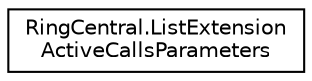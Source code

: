 digraph "Graphical Class Hierarchy"
{
 // LATEX_PDF_SIZE
  edge [fontname="Helvetica",fontsize="10",labelfontname="Helvetica",labelfontsize="10"];
  node [fontname="Helvetica",fontsize="10",shape=record];
  rankdir="LR";
  Node0 [label="RingCentral.ListExtension\lActiveCallsParameters",height=0.2,width=0.4,color="black", fillcolor="white", style="filled",URL="$classRingCentral_1_1ListExtensionActiveCallsParameters.html",tooltip="Query parameters for operation listExtensionActiveCalls"];
}
